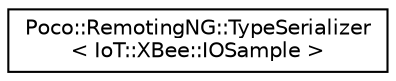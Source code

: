 digraph "Graphical Class Hierarchy"
{
 // LATEX_PDF_SIZE
  edge [fontname="Helvetica",fontsize="10",labelfontname="Helvetica",labelfontsize="10"];
  node [fontname="Helvetica",fontsize="10",shape=record];
  rankdir="LR";
  Node0 [label="Poco::RemotingNG::TypeSerializer\l\< IoT::XBee::IOSample \>",height=0.2,width=0.4,color="black", fillcolor="white", style="filled",URL="$classPoco_1_1RemotingNG_1_1TypeSerializer_3_01IoT_1_1XBee_1_1IOSample_01_4.html",tooltip=" "];
}
